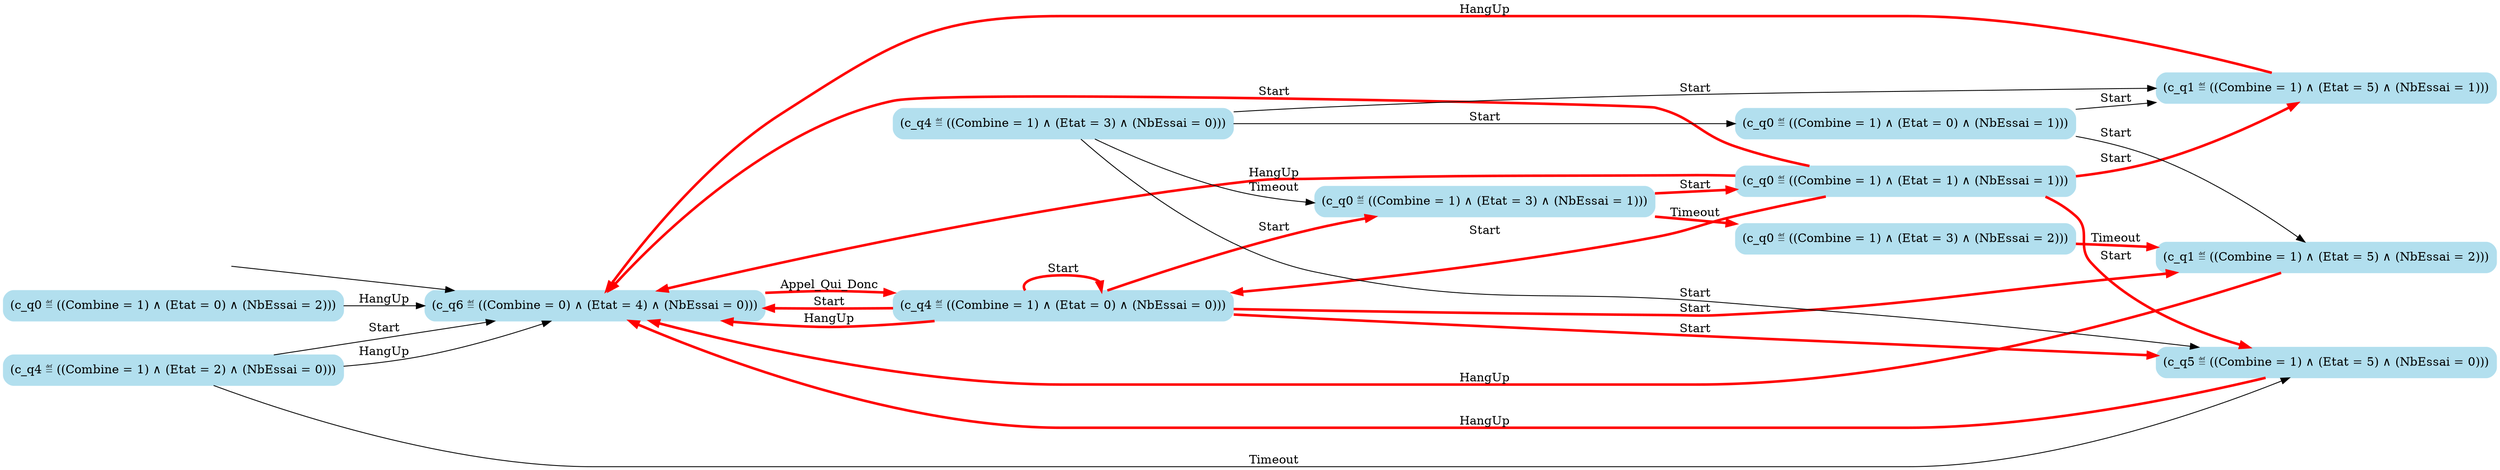 digraph G {

	rankdir = LR;

	start_c_q6_55[style=invisible];

	node[shape=box, style="rounded, filled", color=lightblue2];

	c_q0_54[label="(c_q0 ≝ ((Combine = 1) ∧ (Etat = 1) ∧ (NbEssai = 1)))"];
	c_q0_16[label="(c_q0 ≝ ((Combine = 1) ∧ (Etat = 0) ∧ (NbEssai = 2)))"];
	c_q6_55[label="(c_q6 ≝ ((Combine = 0) ∧ (Etat = 4) ∧ (NbEssai = 0)))"];
	c_q4_34[label="(c_q4 ≝ ((Combine = 1) ∧ (Etat = 2) ∧ (NbEssai = 0)))"];
	c_q4_52[label="(c_q4 ≝ ((Combine = 1) ∧ (Etat = 0) ∧ (NbEssai = 0)))"];
	c_q5_49[label="(c_q5 ≝ ((Combine = 1) ∧ (Etat = 5) ∧ (NbEssai = 0)))"];
	c_q1_43[label="(c_q1 ≝ ((Combine = 1) ∧ (Etat = 5) ∧ (NbEssai = 2)))"];
	c_q4_28[label="(c_q4 ≝ ((Combine = 1) ∧ (Etat = 3) ∧ (NbEssai = 0)))"];
	c_q1_46[label="(c_q1 ≝ ((Combine = 1) ∧ (Etat = 5) ∧ (NbEssai = 1)))"];
	c_q0_40[label="(c_q0 ≝ ((Combine = 1) ∧ (Etat = 0) ∧ (NbEssai = 1)))"];
	c_q0_39[label="(c_q0 ≝ ((Combine = 1) ∧ (Etat = 3) ∧ (NbEssai = 1)))"];
	c_q0_8[label="(c_q0 ≝ ((Combine = 1) ∧ (Etat = 3) ∧ (NbEssai = 2)))"];

	start_c_q6_55 -> c_q6_55;
	c_q6_55 -> c_q4_52[label="Appel_Qui_Donc", penwidth=3, color=red];
	c_q0_39 -> c_q0_54[label="Start", penwidth=3, color=red];
	c_q0_39 -> c_q0_8[label="Timeout", penwidth=3, color=red];
	c_q0_40 -> c_q1_46[label="Start"];
	c_q0_8 -> c_q1_43[label="Timeout", penwidth=3, color=red];
	c_q0_54 -> c_q4_52[label="Start", penwidth=3, color=red];
	c_q0_54 -> c_q5_49[label="Start", penwidth=3, color=red];
	c_q0_54 -> c_q6_55[label="Start", penwidth=3, color=red];
	c_q0_16 -> c_q6_55[label="HangUp"];
	c_q1_43 -> c_q6_55[label="HangUp", penwidth=3, color=red];
	c_q4_52 -> c_q4_52[label="Start", penwidth=3, color=red];
	c_q4_28 -> c_q0_40[label="Start"];
	c_q4_28 -> c_q0_39[label="Timeout"];
	c_q4_28 -> c_q1_46[label="Start"];
	c_q4_28 -> c_q5_49[label="Start"];
	c_q4_34 -> c_q5_49[label="Timeout"];
	c_q4_34 -> c_q6_55[label="Start"];
	c_q4_34 -> c_q6_55[label="HangUp"];
	c_q5_49 -> c_q6_55[label="HangUp", penwidth=3, color=red];
	c_q4_52 -> c_q0_39[label="Start", penwidth=3, color=red];
	c_q0_40 -> c_q1_43[label="Start"];
	c_q4_52 -> c_q1_43[label="Start", penwidth=3, color=red];
	c_q0_54 -> c_q1_46[label="Start", penwidth=3, color=red];
	c_q1_46 -> c_q6_55[label="HangUp", penwidth=3, color=red];
	c_q4_52 -> c_q5_49[label="Start", penwidth=3, color=red];
	c_q4_52 -> c_q6_55[label="Start", penwidth=3, color=red];
	c_q4_52 -> c_q6_55[label="HangUp", penwidth=3, color=red];
	c_q0_54 -> c_q6_55[label="HangUp", penwidth=3, color=red];

}